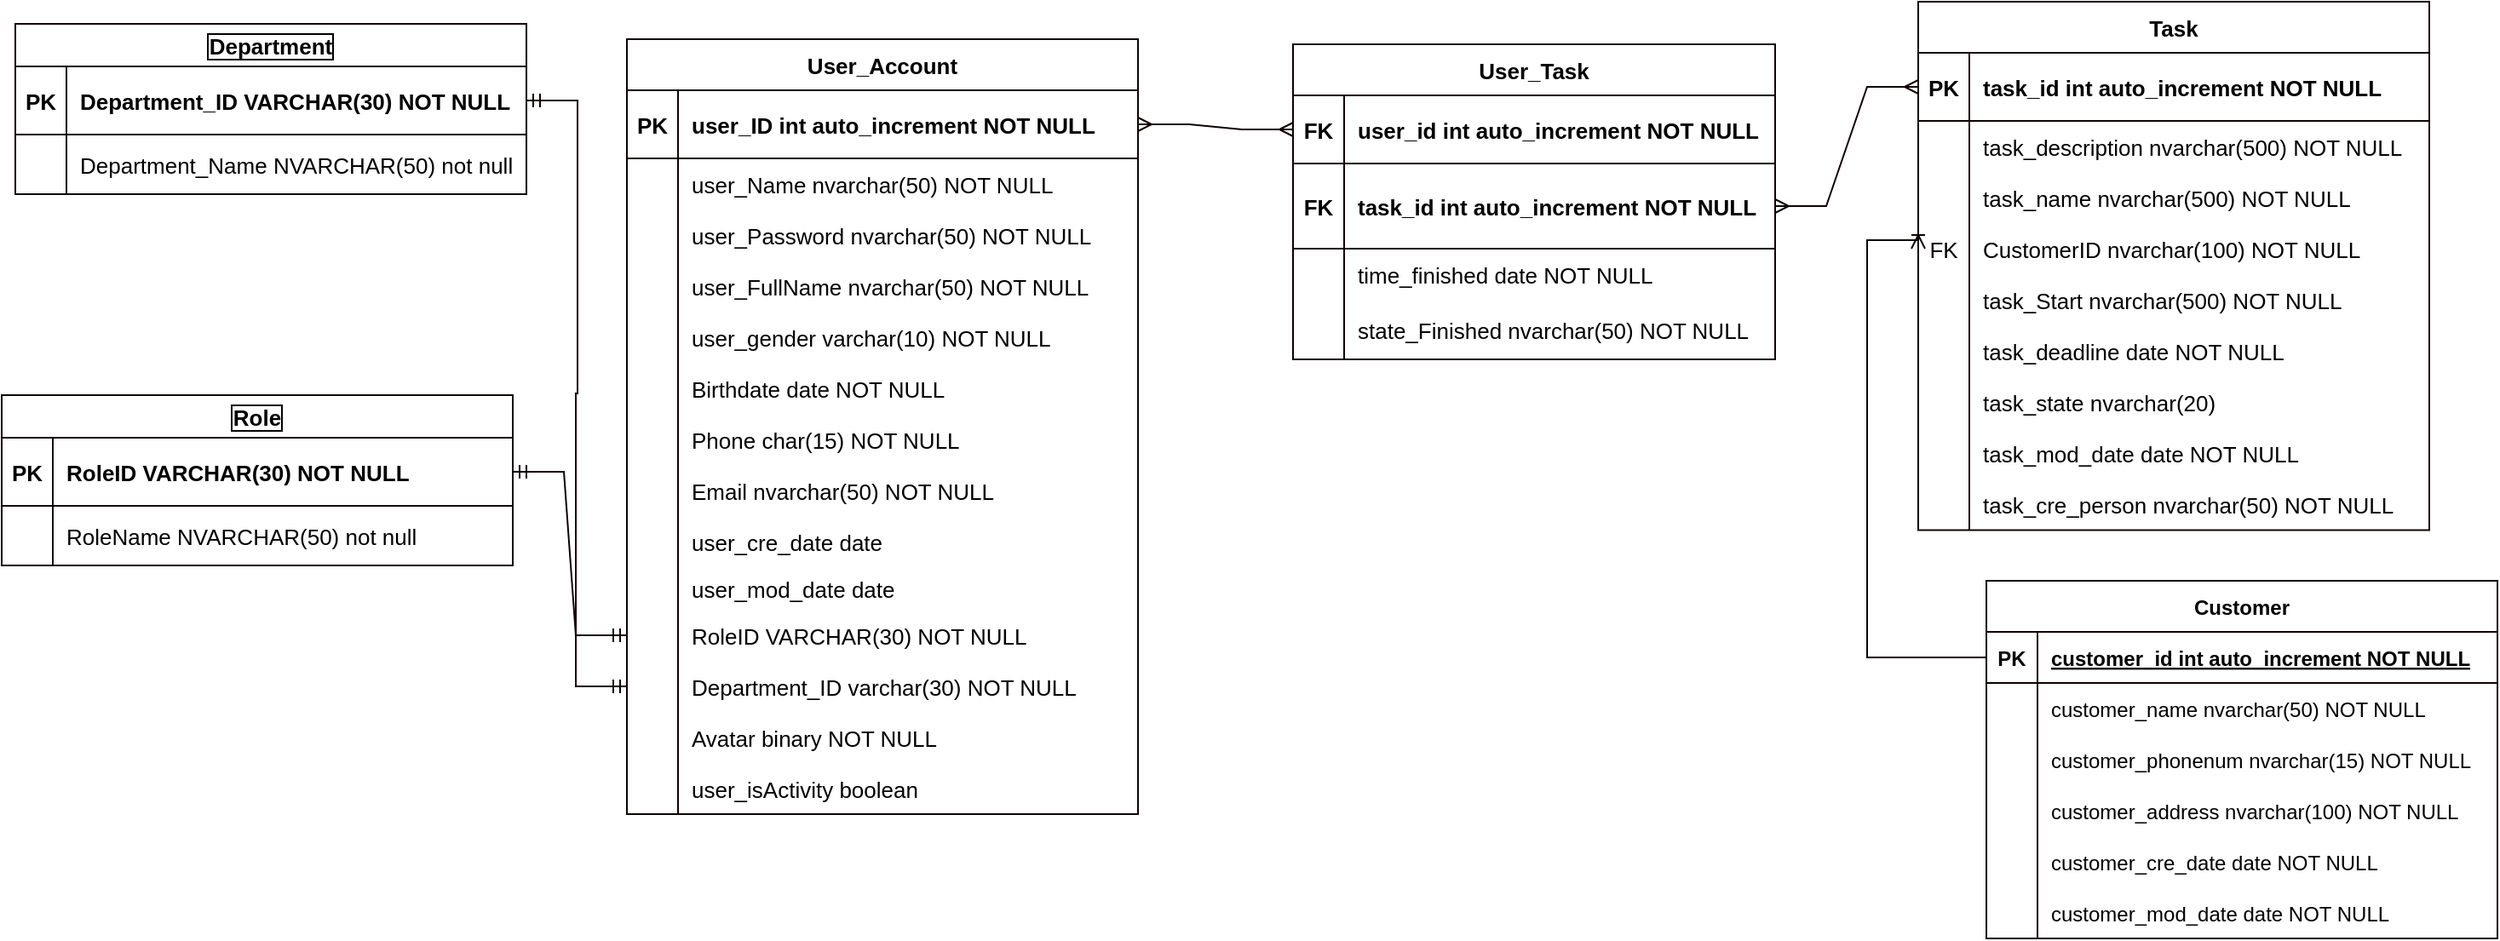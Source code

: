 <mxfile version="21.3.8" type="device">
  <diagram id="cagYFgAspMaYKOrKHMpv" name="Page-1">
    <mxGraphModel dx="2600" dy="819" grid="0" gridSize="10" guides="1" tooltips="1" connect="1" arrows="1" fold="1" page="1" pageScale="1" pageWidth="1100" pageHeight="850" background="#ffffff" math="0" shadow="0">
      <root>
        <mxCell id="0" />
        <mxCell id="1" parent="0" />
        <mxCell id="2" value="User_Account" style="shape=table;startSize=30;container=1;collapsible=1;childLayout=tableLayout;fixedRows=1;rowLines=0;fontStyle=1;align=center;resizeLast=1;fontSize=13;strokeColor=#0e0101;fontColor=#000000;fillColor=none;" parent="1" vertex="1">
          <mxGeometry x="271" y="99" width="300" height="455" as="geometry" />
        </mxCell>
        <mxCell id="3" value="" style="shape=partialRectangle;collapsible=0;dropTarget=0;pointerEvents=0;fillColor=none;points=[[0,0.5],[1,0.5]];portConstraint=eastwest;top=0;left=0;right=0;bottom=1;fontSize=13;strokeColor=#0e0101;fontColor=#000000;" parent="2" vertex="1">
          <mxGeometry y="30" width="300" height="40" as="geometry" />
        </mxCell>
        <mxCell id="4" value="PK" style="shape=partialRectangle;overflow=hidden;connectable=0;fillColor=none;top=0;left=0;bottom=0;right=0;fontStyle=1;fontSize=13;strokeColor=#0e0101;fontColor=#000000;" parent="3" vertex="1">
          <mxGeometry width="30" height="40" as="geometry">
            <mxRectangle width="30" height="40" as="alternateBounds" />
          </mxGeometry>
        </mxCell>
        <mxCell id="5" value="user_ID int auto_increment NOT NULL " style="shape=partialRectangle;overflow=hidden;connectable=0;fillColor=none;top=0;left=0;bottom=0;right=0;align=left;spacingLeft=6;fontStyle=1;fontSize=13;strokeColor=#0e0101;fontColor=#000000;" parent="3" vertex="1">
          <mxGeometry x="30" width="270" height="40" as="geometry">
            <mxRectangle width="270" height="40" as="alternateBounds" />
          </mxGeometry>
        </mxCell>
        <mxCell id="6" value="" style="shape=partialRectangle;collapsible=0;dropTarget=0;pointerEvents=0;fillColor=none;points=[[0,0.5],[1,0.5]];portConstraint=eastwest;top=0;left=0;right=0;bottom=0;fontSize=13;strokeColor=#0e0101;fontColor=#000000;" parent="2" vertex="1">
          <mxGeometry y="70" width="300" height="30" as="geometry" />
        </mxCell>
        <mxCell id="7" value="" style="shape=partialRectangle;overflow=hidden;connectable=0;fillColor=none;top=0;left=0;bottom=0;right=0;fontSize=13;strokeColor=#0e0101;fontColor=#000000;" parent="6" vertex="1">
          <mxGeometry width="30" height="30" as="geometry">
            <mxRectangle width="30" height="30" as="alternateBounds" />
          </mxGeometry>
        </mxCell>
        <mxCell id="8" value="user_Name nvarchar(50) NOT NULL" style="shape=partialRectangle;overflow=hidden;connectable=0;fillColor=none;top=0;left=0;bottom=0;right=0;align=left;spacingLeft=6;fontSize=13;strokeColor=#0e0101;fontColor=#000000;" parent="6" vertex="1">
          <mxGeometry x="30" width="270" height="30" as="geometry">
            <mxRectangle width="270" height="30" as="alternateBounds" />
          </mxGeometry>
        </mxCell>
        <mxCell id="9" value="" style="shape=partialRectangle;collapsible=0;dropTarget=0;pointerEvents=0;fillColor=none;points=[[0,0.5],[1,0.5]];portConstraint=eastwest;top=0;left=0;right=0;bottom=0;fontSize=13;strokeColor=#0e0101;fontColor=#000000;" parent="2" vertex="1">
          <mxGeometry y="100" width="300" height="30" as="geometry" />
        </mxCell>
        <mxCell id="10" value="" style="shape=partialRectangle;overflow=hidden;connectable=0;fillColor=none;top=0;left=0;bottom=0;right=0;fontSize=13;strokeColor=#0e0101;fontColor=#000000;" parent="9" vertex="1">
          <mxGeometry width="30" height="30" as="geometry">
            <mxRectangle width="30" height="30" as="alternateBounds" />
          </mxGeometry>
        </mxCell>
        <mxCell id="11" value="user_Password nvarchar(50) NOT NULL" style="shape=partialRectangle;overflow=hidden;connectable=0;fillColor=none;top=0;left=0;bottom=0;right=0;align=left;spacingLeft=6;fontSize=13;strokeColor=#0e0101;fontColor=#000000;" parent="9" vertex="1">
          <mxGeometry x="30" width="270" height="30" as="geometry">
            <mxRectangle width="270" height="30" as="alternateBounds" />
          </mxGeometry>
        </mxCell>
        <mxCell id="dBL-8qMrk0JgCgGXssru-119" value="" style="shape=partialRectangle;collapsible=0;dropTarget=0;pointerEvents=0;fillColor=none;points=[[0,0.5],[1,0.5]];portConstraint=eastwest;top=0;left=0;right=0;bottom=0;fontSize=13;strokeColor=#0e0101;fontColor=#000000;" vertex="1" parent="2">
          <mxGeometry y="130" width="300" height="30" as="geometry" />
        </mxCell>
        <mxCell id="dBL-8qMrk0JgCgGXssru-120" value="" style="shape=partialRectangle;overflow=hidden;connectable=0;fillColor=none;top=0;left=0;bottom=0;right=0;fontSize=13;strokeColor=#0e0101;fontColor=#000000;" vertex="1" parent="dBL-8qMrk0JgCgGXssru-119">
          <mxGeometry width="30" height="30" as="geometry">
            <mxRectangle width="30" height="30" as="alternateBounds" />
          </mxGeometry>
        </mxCell>
        <mxCell id="dBL-8qMrk0JgCgGXssru-121" value="user_FullName nvarchar(50) NOT NULL" style="shape=partialRectangle;overflow=hidden;connectable=0;fillColor=none;top=0;left=0;bottom=0;right=0;align=left;spacingLeft=6;fontSize=13;strokeColor=#0e0101;fontColor=#000000;" vertex="1" parent="dBL-8qMrk0JgCgGXssru-119">
          <mxGeometry x="30" width="270" height="30" as="geometry">
            <mxRectangle width="270" height="30" as="alternateBounds" />
          </mxGeometry>
        </mxCell>
        <mxCell id="12" value="" style="shape=partialRectangle;collapsible=0;dropTarget=0;pointerEvents=0;fillColor=none;points=[[0,0.5],[1,0.5]];portConstraint=eastwest;top=0;left=0;right=0;bottom=0;fontSize=13;strokeColor=#0e0101;fontColor=#000000;" parent="2" vertex="1">
          <mxGeometry y="160" width="300" height="30" as="geometry" />
        </mxCell>
        <mxCell id="13" value="" style="shape=partialRectangle;overflow=hidden;connectable=0;fillColor=none;top=0;left=0;bottom=0;right=0;fontSize=13;strokeColor=#0e0101;fontColor=#000000;" parent="12" vertex="1">
          <mxGeometry width="30" height="30" as="geometry">
            <mxRectangle width="30" height="30" as="alternateBounds" />
          </mxGeometry>
        </mxCell>
        <mxCell id="14" value="user_gender varchar(10) NOT NULL" style="shape=partialRectangle;overflow=hidden;connectable=0;fillColor=none;top=0;left=0;bottom=0;right=0;align=left;spacingLeft=6;fontSize=13;strokeColor=#0e0101;fontColor=#000000;" parent="12" vertex="1">
          <mxGeometry x="30" width="270" height="30" as="geometry">
            <mxRectangle width="270" height="30" as="alternateBounds" />
          </mxGeometry>
        </mxCell>
        <mxCell id="15" value="" style="shape=partialRectangle;collapsible=0;dropTarget=0;pointerEvents=0;fillColor=none;points=[[0,0.5],[1,0.5]];portConstraint=eastwest;top=0;left=0;right=0;bottom=0;fontSize=13;strokeColor=#0e0101;fontColor=#000000;" parent="2" vertex="1">
          <mxGeometry y="190" width="300" height="30" as="geometry" />
        </mxCell>
        <mxCell id="16" value="" style="shape=partialRectangle;overflow=hidden;connectable=0;fillColor=none;top=0;left=0;bottom=0;right=0;fontSize=13;strokeColor=#0e0101;fontColor=#000000;" parent="15" vertex="1">
          <mxGeometry width="30" height="30" as="geometry">
            <mxRectangle width="30" height="30" as="alternateBounds" />
          </mxGeometry>
        </mxCell>
        <mxCell id="17" value="Birthdate date NOT NULL" style="shape=partialRectangle;overflow=hidden;connectable=0;fillColor=none;top=0;left=0;bottom=0;right=0;align=left;spacingLeft=6;fontSize=13;strokeColor=#0e0101;fontColor=#000000;" parent="15" vertex="1">
          <mxGeometry x="30" width="270" height="30" as="geometry">
            <mxRectangle width="270" height="30" as="alternateBounds" />
          </mxGeometry>
        </mxCell>
        <mxCell id="18" value="" style="shape=partialRectangle;collapsible=0;dropTarget=0;pointerEvents=0;fillColor=none;points=[[0,0.5],[1,0.5]];portConstraint=eastwest;top=0;left=0;right=0;bottom=0;fontSize=13;strokeColor=#0e0101;fontColor=#000000;" parent="2" vertex="1">
          <mxGeometry y="220" width="300" height="30" as="geometry" />
        </mxCell>
        <mxCell id="19" value="" style="shape=partialRectangle;overflow=hidden;connectable=0;fillColor=none;top=0;left=0;bottom=0;right=0;fontSize=13;strokeColor=#0e0101;fontColor=#000000;" parent="18" vertex="1">
          <mxGeometry width="30" height="30" as="geometry">
            <mxRectangle width="30" height="30" as="alternateBounds" />
          </mxGeometry>
        </mxCell>
        <mxCell id="20" value="Phone char(15) NOT NULL" style="shape=partialRectangle;overflow=hidden;connectable=0;fillColor=none;top=0;left=0;bottom=0;right=0;align=left;spacingLeft=6;fontSize=13;strokeColor=#0e0101;fontColor=#000000;" parent="18" vertex="1">
          <mxGeometry x="30" width="270" height="30" as="geometry">
            <mxRectangle width="270" height="30" as="alternateBounds" />
          </mxGeometry>
        </mxCell>
        <mxCell id="21" value="" style="shape=partialRectangle;collapsible=0;dropTarget=0;pointerEvents=0;fillColor=none;points=[[0,0.5],[1,0.5]];portConstraint=eastwest;top=0;left=0;right=0;bottom=0;fontSize=13;strokeColor=#0e0101;fontColor=#000000;" parent="2" vertex="1">
          <mxGeometry y="250" width="300" height="30" as="geometry" />
        </mxCell>
        <mxCell id="22" value="" style="shape=partialRectangle;overflow=hidden;connectable=0;fillColor=none;top=0;left=0;bottom=0;right=0;fontSize=13;strokeColor=#0e0101;fontColor=#000000;" parent="21" vertex="1">
          <mxGeometry width="30" height="30" as="geometry">
            <mxRectangle width="30" height="30" as="alternateBounds" />
          </mxGeometry>
        </mxCell>
        <mxCell id="23" value="Email nvarchar(50) NOT NULL" style="shape=partialRectangle;overflow=hidden;connectable=0;fillColor=none;top=0;left=0;bottom=0;right=0;align=left;spacingLeft=6;fontSize=13;strokeColor=#0e0101;fontColor=#000000;" parent="21" vertex="1">
          <mxGeometry x="30" width="270" height="30" as="geometry">
            <mxRectangle width="270" height="30" as="alternateBounds" />
          </mxGeometry>
        </mxCell>
        <mxCell id="24" value="" style="shape=partialRectangle;collapsible=0;dropTarget=0;pointerEvents=0;fillColor=none;points=[[0,0.5],[1,0.5]];portConstraint=eastwest;top=0;left=0;right=0;bottom=0;fontSize=13;strokeColor=#0e0101;fontColor=#000000;" parent="2" vertex="1">
          <mxGeometry y="280" width="300" height="30" as="geometry" />
        </mxCell>
        <mxCell id="25" value="" style="shape=partialRectangle;overflow=hidden;connectable=0;fillColor=none;top=0;left=0;bottom=0;right=0;fontSize=13;strokeColor=#0e0101;fontColor=#000000;" parent="24" vertex="1">
          <mxGeometry width="30" height="30" as="geometry">
            <mxRectangle width="30" height="30" as="alternateBounds" />
          </mxGeometry>
        </mxCell>
        <mxCell id="26" value="user_cre_date date " style="shape=partialRectangle;overflow=hidden;connectable=0;fillColor=none;top=0;left=0;bottom=0;right=0;align=left;spacingLeft=6;fontSize=13;strokeColor=#0e0101;fontColor=#000000;" parent="24" vertex="1">
          <mxGeometry x="30" width="270" height="30" as="geometry">
            <mxRectangle width="270" height="30" as="alternateBounds" />
          </mxGeometry>
        </mxCell>
        <mxCell id="27" value="" style="shape=partialRectangle;collapsible=0;dropTarget=0;pointerEvents=0;fillColor=none;points=[[0,0.5],[1,0.5]];portConstraint=eastwest;top=0;left=0;right=0;bottom=0;fontSize=13;strokeColor=#0e0101;fontColor=#000000;" parent="2" vertex="1">
          <mxGeometry y="310" width="300" height="25" as="geometry" />
        </mxCell>
        <mxCell id="28" value="" style="shape=partialRectangle;overflow=hidden;connectable=0;fillColor=none;top=0;left=0;bottom=0;right=0;fontSize=13;strokeColor=#0e0101;fontColor=#000000;" parent="27" vertex="1">
          <mxGeometry width="30" height="25" as="geometry">
            <mxRectangle width="30" height="25" as="alternateBounds" />
          </mxGeometry>
        </mxCell>
        <mxCell id="29" value="user_mod_date date " style="shape=partialRectangle;overflow=hidden;connectable=0;fillColor=none;top=0;left=0;bottom=0;right=0;align=left;spacingLeft=6;fontSize=13;strokeColor=#0e0101;fontColor=#000000;" parent="27" vertex="1">
          <mxGeometry x="30" width="270" height="25" as="geometry">
            <mxRectangle width="270" height="25" as="alternateBounds" />
          </mxGeometry>
        </mxCell>
        <mxCell id="30" value="" style="shape=partialRectangle;collapsible=0;dropTarget=0;pointerEvents=0;fillColor=none;points=[[0,0.5],[1,0.5]];portConstraint=eastwest;top=0;left=0;right=0;bottom=0;fontSize=13;strokeColor=#0e0101;fontColor=#000000;" parent="2" vertex="1">
          <mxGeometry y="335" width="300" height="30" as="geometry" />
        </mxCell>
        <mxCell id="31" value="" style="shape=partialRectangle;overflow=hidden;connectable=0;fillColor=none;top=0;left=0;bottom=0;right=0;fontSize=13;strokeColor=#0e0101;fontColor=#000000;" parent="30" vertex="1">
          <mxGeometry width="30" height="30" as="geometry">
            <mxRectangle width="30" height="30" as="alternateBounds" />
          </mxGeometry>
        </mxCell>
        <mxCell id="32" value="RoleID VARCHAR(30) NOT NULL" style="shape=partialRectangle;overflow=hidden;connectable=0;fillColor=none;top=0;left=0;bottom=0;right=0;align=left;spacingLeft=6;fontSize=13;strokeColor=#0e0101;fontColor=#000000;" parent="30" vertex="1">
          <mxGeometry x="30" width="270" height="30" as="geometry">
            <mxRectangle width="270" height="30" as="alternateBounds" />
          </mxGeometry>
        </mxCell>
        <mxCell id="33" value="" style="shape=partialRectangle;collapsible=0;dropTarget=0;pointerEvents=0;fillColor=none;points=[[0,0.5],[1,0.5]];portConstraint=eastwest;top=0;left=0;right=0;bottom=0;fontSize=13;strokeColor=#0e0101;fontColor=#000000;" parent="2" vertex="1">
          <mxGeometry y="365" width="300" height="30" as="geometry" />
        </mxCell>
        <mxCell id="34" value="" style="shape=partialRectangle;overflow=hidden;connectable=0;fillColor=none;top=0;left=0;bottom=0;right=0;fontSize=13;strokeColor=#0e0101;fontColor=#000000;" parent="33" vertex="1">
          <mxGeometry width="30" height="30" as="geometry">
            <mxRectangle width="30" height="30" as="alternateBounds" />
          </mxGeometry>
        </mxCell>
        <mxCell id="35" value="Department_ID varchar(30) NOT NULL" style="shape=partialRectangle;overflow=hidden;connectable=0;fillColor=none;top=0;left=0;bottom=0;right=0;align=left;spacingLeft=6;fontSize=13;strokeColor=#0e0101;fontColor=#000000;" parent="33" vertex="1">
          <mxGeometry x="30" width="270" height="30" as="geometry">
            <mxRectangle width="270" height="30" as="alternateBounds" />
          </mxGeometry>
        </mxCell>
        <mxCell id="36" value="" style="shape=partialRectangle;collapsible=0;dropTarget=0;pointerEvents=0;fillColor=none;points=[[0,0.5],[1,0.5]];portConstraint=eastwest;top=0;left=0;right=0;bottom=0;fontSize=13;strokeColor=#0e0101;fontColor=#000000;" parent="2" vertex="1">
          <mxGeometry y="395" width="300" height="30" as="geometry" />
        </mxCell>
        <mxCell id="37" value="" style="shape=partialRectangle;overflow=hidden;connectable=0;fillColor=none;top=0;left=0;bottom=0;right=0;fontSize=13;strokeColor=#0e0101;fontColor=#000000;" parent="36" vertex="1">
          <mxGeometry width="30" height="30" as="geometry">
            <mxRectangle width="30" height="30" as="alternateBounds" />
          </mxGeometry>
        </mxCell>
        <mxCell id="38" value="Avatar binary NOT NULL" style="shape=partialRectangle;overflow=hidden;connectable=0;fillColor=none;top=0;left=0;bottom=0;right=0;align=left;spacingLeft=6;fontSize=13;strokeColor=#0e0101;fontColor=#000000;" parent="36" vertex="1">
          <mxGeometry x="30" width="270" height="30" as="geometry">
            <mxRectangle width="270" height="30" as="alternateBounds" />
          </mxGeometry>
        </mxCell>
        <mxCell id="dBL-8qMrk0JgCgGXssru-160" value="" style="shape=partialRectangle;collapsible=0;dropTarget=0;pointerEvents=0;fillColor=none;points=[[0,0.5],[1,0.5]];portConstraint=eastwest;top=0;left=0;right=0;bottom=0;fontSize=13;strokeColor=#0e0101;fontColor=#000000;" vertex="1" parent="2">
          <mxGeometry y="425" width="300" height="30" as="geometry" />
        </mxCell>
        <mxCell id="dBL-8qMrk0JgCgGXssru-161" value="" style="shape=partialRectangle;overflow=hidden;connectable=0;fillColor=none;top=0;left=0;bottom=0;right=0;fontSize=13;strokeColor=#0e0101;fontColor=#000000;" vertex="1" parent="dBL-8qMrk0JgCgGXssru-160">
          <mxGeometry width="30" height="30" as="geometry">
            <mxRectangle width="30" height="30" as="alternateBounds" />
          </mxGeometry>
        </mxCell>
        <mxCell id="dBL-8qMrk0JgCgGXssru-162" value="user_isActivity boolean " style="shape=partialRectangle;overflow=hidden;connectable=0;fillColor=none;top=0;left=0;bottom=0;right=0;align=left;spacingLeft=6;fontSize=13;strokeColor=#0e0101;fontColor=#000000;" vertex="1" parent="dBL-8qMrk0JgCgGXssru-160">
          <mxGeometry x="30" width="270" height="30" as="geometry">
            <mxRectangle width="270" height="30" as="alternateBounds" />
          </mxGeometry>
        </mxCell>
        <mxCell id="39" value="Task" style="shape=table;startSize=30;container=1;collapsible=1;childLayout=tableLayout;fixedRows=1;rowLines=0;fontStyle=1;align=center;resizeLast=1;fontSize=13;strokeColor=#0e0101;fontColor=#000000;fillColor=none;" parent="1" vertex="1">
          <mxGeometry x="1029" y="77" width="300" height="310.31" as="geometry" />
        </mxCell>
        <mxCell id="40" value="" style="shape=partialRectangle;collapsible=0;dropTarget=0;pointerEvents=0;fillColor=none;points=[[0,0.5],[1,0.5]];portConstraint=eastwest;top=0;left=0;right=0;bottom=1;fontSize=13;strokeColor=#0e0101;fontColor=#000000;" parent="39" vertex="1">
          <mxGeometry y="30" width="300" height="40" as="geometry" />
        </mxCell>
        <mxCell id="41" value="PK" style="shape=partialRectangle;overflow=hidden;connectable=0;fillColor=none;top=0;left=0;bottom=0;right=0;fontStyle=1;fontSize=13;strokeColor=#0e0101;fontColor=#000000;" parent="40" vertex="1">
          <mxGeometry width="30" height="40" as="geometry">
            <mxRectangle width="30" height="40" as="alternateBounds" />
          </mxGeometry>
        </mxCell>
        <mxCell id="42" value="task_id int auto_increment NOT NULL " style="shape=partialRectangle;overflow=hidden;connectable=0;fillColor=none;top=0;left=0;bottom=0;right=0;align=left;spacingLeft=6;fontStyle=1;fontSize=13;strokeColor=#0e0101;fontColor=#000000;" parent="40" vertex="1">
          <mxGeometry x="30" width="270" height="40" as="geometry">
            <mxRectangle width="270" height="40" as="alternateBounds" />
          </mxGeometry>
        </mxCell>
        <mxCell id="43" value="" style="shape=partialRectangle;collapsible=0;dropTarget=0;pointerEvents=0;fillColor=none;points=[[0,0.5],[1,0.5]];portConstraint=eastwest;top=0;left=0;right=0;bottom=0;fontSize=13;strokeColor=#0e0101;fontColor=#000000;" parent="39" vertex="1">
          <mxGeometry y="70" width="300" height="30" as="geometry" />
        </mxCell>
        <mxCell id="44" value="" style="shape=partialRectangle;overflow=hidden;connectable=0;fillColor=none;top=0;left=0;bottom=0;right=0;fontSize=13;strokeColor=#0e0101;fontColor=#000000;" parent="43" vertex="1">
          <mxGeometry width="30" height="30" as="geometry">
            <mxRectangle width="30" height="30" as="alternateBounds" />
          </mxGeometry>
        </mxCell>
        <mxCell id="45" value="task_description nvarchar(500) NOT NULL" style="shape=partialRectangle;overflow=hidden;connectable=0;fillColor=none;top=0;left=0;bottom=0;right=0;align=left;spacingLeft=6;fontSize=13;strokeColor=#0e0101;fontColor=#000000;" parent="43" vertex="1">
          <mxGeometry x="30" width="270" height="30" as="geometry">
            <mxRectangle width="270" height="30" as="alternateBounds" />
          </mxGeometry>
        </mxCell>
        <mxCell id="dBL-8qMrk0JgCgGXssru-150" value="" style="shape=partialRectangle;collapsible=0;dropTarget=0;pointerEvents=0;fillColor=none;points=[[0,0.5],[1,0.5]];portConstraint=eastwest;top=0;left=0;right=0;bottom=0;fontSize=13;strokeColor=#0e0101;fontColor=#000000;" vertex="1" parent="39">
          <mxGeometry y="100" width="300" height="30" as="geometry" />
        </mxCell>
        <mxCell id="dBL-8qMrk0JgCgGXssru-151" value="" style="shape=partialRectangle;overflow=hidden;connectable=0;fillColor=none;top=0;left=0;bottom=0;right=0;fontSize=13;strokeColor=#0e0101;fontColor=#000000;" vertex="1" parent="dBL-8qMrk0JgCgGXssru-150">
          <mxGeometry width="30" height="30" as="geometry">
            <mxRectangle width="30" height="30" as="alternateBounds" />
          </mxGeometry>
        </mxCell>
        <mxCell id="dBL-8qMrk0JgCgGXssru-152" value="task_name nvarchar(500) NOT NULL" style="shape=partialRectangle;overflow=hidden;connectable=0;fillColor=none;top=0;left=0;bottom=0;right=0;align=left;spacingLeft=6;fontSize=13;strokeColor=#0e0101;fontColor=#000000;" vertex="1" parent="dBL-8qMrk0JgCgGXssru-150">
          <mxGeometry x="30" width="270" height="30" as="geometry">
            <mxRectangle width="270" height="30" as="alternateBounds" />
          </mxGeometry>
        </mxCell>
        <mxCell id="46" value="" style="shape=partialRectangle;collapsible=0;dropTarget=0;pointerEvents=0;fillColor=none;points=[[0,0.5],[1,0.5]];portConstraint=eastwest;top=0;left=0;right=0;bottom=0;fontSize=13;strokeColor=#0e0101;fontColor=#000000;" parent="39" vertex="1">
          <mxGeometry y="130" width="300" height="30" as="geometry" />
        </mxCell>
        <mxCell id="47" value="FK" style="shape=partialRectangle;overflow=hidden;connectable=0;fillColor=none;top=0;left=0;bottom=0;right=0;fontSize=13;strokeColor=#0e0101;fontColor=#000000;" parent="46" vertex="1">
          <mxGeometry width="30" height="30" as="geometry">
            <mxRectangle width="30" height="30" as="alternateBounds" />
          </mxGeometry>
        </mxCell>
        <mxCell id="48" value="CustomerID nvarchar(100) NOT NULL" style="shape=partialRectangle;overflow=hidden;connectable=0;fillColor=none;top=0;left=0;bottom=0;right=0;align=left;spacingLeft=6;fontSize=13;strokeColor=#0e0101;fontColor=#000000;" parent="46" vertex="1">
          <mxGeometry x="30" width="270" height="30" as="geometry">
            <mxRectangle width="270" height="30" as="alternateBounds" />
          </mxGeometry>
        </mxCell>
        <mxCell id="dBL-8qMrk0JgCgGXssru-147" value="" style="shape=partialRectangle;collapsible=0;dropTarget=0;pointerEvents=0;fillColor=none;points=[[0,0.5],[1,0.5]];portConstraint=eastwest;top=0;left=0;right=0;bottom=0;fontSize=13;strokeColor=#0e0101;fontColor=#000000;" vertex="1" parent="39">
          <mxGeometry y="160" width="300" height="30" as="geometry" />
        </mxCell>
        <mxCell id="dBL-8qMrk0JgCgGXssru-148" value="" style="shape=partialRectangle;overflow=hidden;connectable=0;fillColor=none;top=0;left=0;bottom=0;right=0;fontSize=13;strokeColor=#0e0101;fontColor=#000000;" vertex="1" parent="dBL-8qMrk0JgCgGXssru-147">
          <mxGeometry width="30" height="30" as="geometry">
            <mxRectangle width="30" height="30" as="alternateBounds" />
          </mxGeometry>
        </mxCell>
        <mxCell id="dBL-8qMrk0JgCgGXssru-149" value="task_Start nvarchar(500) NOT NULL" style="shape=partialRectangle;overflow=hidden;connectable=0;fillColor=none;top=0;left=0;bottom=0;right=0;align=left;spacingLeft=6;fontSize=13;strokeColor=#0e0101;fontColor=#000000;" vertex="1" parent="dBL-8qMrk0JgCgGXssru-147">
          <mxGeometry x="30" width="270" height="30" as="geometry">
            <mxRectangle width="270" height="30" as="alternateBounds" />
          </mxGeometry>
        </mxCell>
        <mxCell id="49" value="" style="shape=partialRectangle;collapsible=0;dropTarget=0;pointerEvents=0;fillColor=none;points=[[0,0.5],[1,0.5]];portConstraint=eastwest;top=0;left=0;right=0;bottom=0;fontSize=13;strokeColor=#0e0101;fontColor=#000000;" parent="39" vertex="1">
          <mxGeometry y="190" width="300" height="30" as="geometry" />
        </mxCell>
        <mxCell id="50" value="" style="shape=partialRectangle;overflow=hidden;connectable=0;fillColor=none;top=0;left=0;bottom=0;right=0;fontSize=13;strokeColor=#0e0101;fontColor=#000000;" parent="49" vertex="1">
          <mxGeometry width="30" height="30" as="geometry">
            <mxRectangle width="30" height="30" as="alternateBounds" />
          </mxGeometry>
        </mxCell>
        <mxCell id="51" value="task_deadline date NOT NULL" style="shape=partialRectangle;overflow=hidden;connectable=0;fillColor=none;top=0;left=0;bottom=0;right=0;align=left;spacingLeft=6;fontSize=13;strokeColor=#0e0101;fontColor=#000000;" parent="49" vertex="1">
          <mxGeometry x="30" width="270" height="30" as="geometry">
            <mxRectangle width="270" height="30" as="alternateBounds" />
          </mxGeometry>
        </mxCell>
        <mxCell id="52" value="" style="shape=partialRectangle;collapsible=0;dropTarget=0;pointerEvents=0;fillColor=none;points=[[0,0.5],[1,0.5]];portConstraint=eastwest;top=0;left=0;right=0;bottom=0;fontSize=13;strokeColor=#0e0101;fontColor=#000000;" parent="39" vertex="1">
          <mxGeometry y="220" width="300" height="30" as="geometry" />
        </mxCell>
        <mxCell id="53" value="" style="shape=partialRectangle;overflow=hidden;connectable=0;fillColor=none;top=0;left=0;bottom=0;right=0;fontSize=13;strokeColor=#0e0101;fontColor=#000000;" parent="52" vertex="1">
          <mxGeometry width="30" height="30" as="geometry">
            <mxRectangle width="30" height="30" as="alternateBounds" />
          </mxGeometry>
        </mxCell>
        <mxCell id="54" value="task_state nvarchar(20)" style="shape=partialRectangle;overflow=hidden;connectable=0;fillColor=none;top=0;left=0;bottom=0;right=0;align=left;spacingLeft=6;fontSize=13;strokeColor=#0e0101;fontColor=#000000;" parent="52" vertex="1">
          <mxGeometry x="30" width="270" height="30" as="geometry">
            <mxRectangle width="270" height="30" as="alternateBounds" />
          </mxGeometry>
        </mxCell>
        <mxCell id="58" value="" style="shape=partialRectangle;collapsible=0;dropTarget=0;pointerEvents=0;fillColor=none;points=[[0,0.5],[1,0.5]];portConstraint=eastwest;top=0;left=0;right=0;bottom=0;fontSize=13;strokeColor=#0e0101;fontColor=#000000;" parent="39" vertex="1">
          <mxGeometry y="250" width="300" height="30" as="geometry" />
        </mxCell>
        <mxCell id="59" value="" style="shape=partialRectangle;overflow=hidden;connectable=0;fillColor=none;top=0;left=0;bottom=0;right=0;fontSize=13;strokeColor=#0e0101;fontColor=#000000;" parent="58" vertex="1">
          <mxGeometry width="30" height="30" as="geometry">
            <mxRectangle width="30" height="30" as="alternateBounds" />
          </mxGeometry>
        </mxCell>
        <mxCell id="60" value="task_mod_date date NOT NULL" style="shape=partialRectangle;overflow=hidden;connectable=0;fillColor=none;top=0;left=0;bottom=0;right=0;align=left;spacingLeft=6;fontSize=13;strokeColor=#0e0101;fontColor=#000000;" parent="58" vertex="1">
          <mxGeometry x="30" width="270" height="30" as="geometry">
            <mxRectangle width="270" height="30" as="alternateBounds" />
          </mxGeometry>
        </mxCell>
        <mxCell id="61" value="" style="shape=partialRectangle;collapsible=0;dropTarget=0;pointerEvents=0;fillColor=none;points=[[0,0.5],[1,0.5]];portConstraint=eastwest;top=0;left=0;right=0;bottom=0;fontSize=13;strokeColor=#0e0101;fontColor=#000000;" parent="39" vertex="1">
          <mxGeometry y="280" width="300" height="30" as="geometry" />
        </mxCell>
        <mxCell id="62" value="" style="shape=partialRectangle;overflow=hidden;connectable=0;fillColor=none;top=0;left=0;bottom=0;right=0;fontSize=13;strokeColor=#0e0101;fontColor=#000000;" parent="61" vertex="1">
          <mxGeometry width="30" height="30" as="geometry">
            <mxRectangle width="30" height="30" as="alternateBounds" />
          </mxGeometry>
        </mxCell>
        <mxCell id="63" value="task_cre_person nvarchar(50) NOT NULL" style="shape=partialRectangle;overflow=hidden;connectable=0;fillColor=none;top=0;left=0;bottom=0;right=0;align=left;spacingLeft=6;fontSize=13;strokeColor=#0e0101;fontColor=#000000;" parent="61" vertex="1">
          <mxGeometry x="30" width="270" height="30" as="geometry">
            <mxRectangle width="270" height="30" as="alternateBounds" />
          </mxGeometry>
        </mxCell>
        <mxCell id="64" value="User_Task" style="shape=table;startSize=30;container=1;collapsible=1;childLayout=tableLayout;fixedRows=1;rowLines=0;fontStyle=1;align=center;resizeLast=1;fontSize=13;strokeColor=#0e0101;fontColor=#000000;fillColor=none;" parent="1" vertex="1">
          <mxGeometry x="662" y="102" width="283" height="185" as="geometry" />
        </mxCell>
        <mxCell id="65" value="" style="shape=partialRectangle;collapsible=0;dropTarget=0;pointerEvents=0;fillColor=none;points=[[0,0.5],[1,0.5]];portConstraint=eastwest;top=0;left=0;right=0;bottom=1;fontSize=13;strokeColor=#0e0101;fontColor=#000000;" parent="64" vertex="1">
          <mxGeometry y="30" width="283" height="40" as="geometry" />
        </mxCell>
        <mxCell id="66" value="FK" style="shape=partialRectangle;overflow=hidden;connectable=0;fillColor=none;top=0;left=0;bottom=0;right=0;fontStyle=1;fontSize=13;strokeColor=#0e0101;fontColor=#000000;" parent="65" vertex="1">
          <mxGeometry width="30" height="40" as="geometry">
            <mxRectangle width="30" height="40" as="alternateBounds" />
          </mxGeometry>
        </mxCell>
        <mxCell id="67" value="user_id int auto_increment NOT NULL" style="shape=partialRectangle;overflow=hidden;connectable=0;fillColor=none;top=0;left=0;bottom=0;right=0;align=left;spacingLeft=6;fontStyle=1;fontSize=13;strokeColor=#0e0101;fontColor=#000000;" parent="65" vertex="1">
          <mxGeometry x="30" width="253" height="40" as="geometry">
            <mxRectangle width="253" height="40" as="alternateBounds" />
          </mxGeometry>
        </mxCell>
        <mxCell id="68" value="" style="shape=partialRectangle;collapsible=0;dropTarget=0;pointerEvents=0;fillColor=none;points=[[0,0.5],[1,0.5]];portConstraint=eastwest;top=0;left=0;right=0;bottom=1;fontSize=13;strokeColor=#0e0101;fontColor=#000000;" parent="64" vertex="1">
          <mxGeometry y="70" width="283" height="50" as="geometry" />
        </mxCell>
        <mxCell id="69" value="FK" style="shape=partialRectangle;overflow=hidden;connectable=0;fillColor=none;top=0;left=0;bottom=0;right=0;fontStyle=1;fontSize=13;strokeColor=#0e0101;fontColor=#000000;" parent="68" vertex="1">
          <mxGeometry width="30" height="50" as="geometry">
            <mxRectangle width="30" height="50" as="alternateBounds" />
          </mxGeometry>
        </mxCell>
        <mxCell id="70" value="task_id int auto_increment NOT NULL " style="shape=partialRectangle;overflow=hidden;connectable=0;fillColor=none;top=0;left=0;bottom=0;right=0;align=left;spacingLeft=6;fontStyle=1;fontSize=13;strokeColor=#0e0101;fontColor=#000000;" parent="68" vertex="1">
          <mxGeometry x="30" width="253" height="50" as="geometry">
            <mxRectangle width="253" height="50" as="alternateBounds" />
          </mxGeometry>
        </mxCell>
        <mxCell id="71" value="" style="shape=partialRectangle;collapsible=0;dropTarget=0;pointerEvents=0;fillColor=none;points=[[0,0.5],[1,0.5]];portConstraint=eastwest;top=0;left=0;right=0;bottom=0;fontSize=13;strokeColor=#0e0101;fontColor=#000000;" parent="64" vertex="1">
          <mxGeometry y="120" width="283" height="30" as="geometry" />
        </mxCell>
        <mxCell id="72" value="" style="shape=partialRectangle;overflow=hidden;connectable=0;fillColor=none;top=0;left=0;bottom=0;right=0;fontSize=13;strokeColor=#0e0101;fontColor=#000000;" parent="71" vertex="1">
          <mxGeometry width="30" height="30" as="geometry">
            <mxRectangle width="30" height="30" as="alternateBounds" />
          </mxGeometry>
        </mxCell>
        <mxCell id="73" value="time_finished date NOT NULL" style="shape=partialRectangle;overflow=hidden;connectable=0;fillColor=none;top=0;left=0;bottom=0;right=0;align=left;spacingLeft=6;fontSize=13;strokeColor=#0e0101;fontColor=#000000;" parent="71" vertex="1">
          <mxGeometry x="30" width="253" height="30" as="geometry">
            <mxRectangle width="253" height="30" as="alternateBounds" />
          </mxGeometry>
        </mxCell>
        <mxCell id="74" value="" style="shape=partialRectangle;collapsible=0;dropTarget=0;pointerEvents=0;fillColor=none;points=[[0,0.5],[1,0.5]];portConstraint=eastwest;top=0;left=0;right=0;bottom=0;fontSize=13;strokeColor=#0e0101;fontColor=#000000;" parent="64" vertex="1">
          <mxGeometry y="150" width="283" height="35" as="geometry" />
        </mxCell>
        <mxCell id="75" value="" style="shape=partialRectangle;overflow=hidden;connectable=0;fillColor=none;top=0;left=0;bottom=0;right=0;fontSize=13;strokeColor=#0e0101;fontColor=#000000;" parent="74" vertex="1">
          <mxGeometry width="30" height="35" as="geometry">
            <mxRectangle width="30" height="35" as="alternateBounds" />
          </mxGeometry>
        </mxCell>
        <mxCell id="76" value="state_Finished nvarchar(50) NOT NULL" style="shape=partialRectangle;overflow=hidden;connectable=0;fillColor=none;top=0;left=0;bottom=0;right=0;align=left;spacingLeft=6;fontSize=13;strokeColor=#0e0101;fontColor=#000000;" parent="74" vertex="1">
          <mxGeometry x="30" width="253" height="35" as="geometry">
            <mxRectangle width="253" height="35" as="alternateBounds" />
          </mxGeometry>
        </mxCell>
        <mxCell id="77" value="" style="edgeStyle=entityRelationEdgeStyle;fontSize=12;html=1;endArrow=ERmany;startArrow=ERmany;rounded=0;entryX=0;entryY=0.5;entryDx=0;entryDy=0;exitX=1;exitY=0.5;exitDx=0;exitDy=0;strokeColor=#0e0101;fontColor=#000000;" parent="1" source="3" target="65" edge="1">
          <mxGeometry width="100" height="100" relative="1" as="geometry">
            <mxPoint x="589" y="347" as="sourcePoint" />
            <mxPoint x="689" y="247" as="targetPoint" />
          </mxGeometry>
        </mxCell>
        <mxCell id="78" value="" style="edgeStyle=entityRelationEdgeStyle;fontSize=12;html=1;endArrow=ERmany;startArrow=ERmany;rounded=0;exitX=1;exitY=0.5;exitDx=0;exitDy=0;strokeColor=#0e0101;fontColor=#000000;" parent="1" source="68" target="40" edge="1">
          <mxGeometry width="100" height="100" relative="1" as="geometry">
            <mxPoint x="589" y="347" as="sourcePoint" />
            <mxPoint x="689" y="247" as="targetPoint" />
          </mxGeometry>
        </mxCell>
        <mxCell id="79" value="Customer" style="shape=table;startSize=30;container=1;collapsible=1;childLayout=tableLayout;fixedRows=1;rowLines=0;fontStyle=1;align=center;resizeLast=1;strokeColor=#0e0101;fontColor=#000000;fillColor=none;" parent="1" vertex="1">
          <mxGeometry x="1069" y="417" width="300" height="210" as="geometry" />
        </mxCell>
        <mxCell id="80" value="" style="shape=partialRectangle;collapsible=0;dropTarget=0;pointerEvents=0;fillColor=none;points=[[0,0.5],[1,0.5]];portConstraint=eastwest;top=0;left=0;right=0;bottom=1;strokeColor=#0e0101;fontColor=#000000;" parent="79" vertex="1">
          <mxGeometry y="30" width="300" height="30" as="geometry" />
        </mxCell>
        <mxCell id="81" value="PK" style="shape=partialRectangle;overflow=hidden;connectable=0;fillColor=none;top=0;left=0;bottom=0;right=0;fontStyle=1;strokeColor=#0e0101;fontColor=#000000;" parent="80" vertex="1">
          <mxGeometry width="30" height="30" as="geometry">
            <mxRectangle width="30" height="30" as="alternateBounds" />
          </mxGeometry>
        </mxCell>
        <mxCell id="82" value="customer_id int auto_increment NOT NULL " style="shape=partialRectangle;overflow=hidden;connectable=0;fillColor=none;top=0;left=0;bottom=0;right=0;align=left;spacingLeft=6;fontStyle=5;strokeColor=#0e0101;fontColor=#000000;" parent="80" vertex="1">
          <mxGeometry x="30" width="270" height="30" as="geometry">
            <mxRectangle width="270" height="30" as="alternateBounds" />
          </mxGeometry>
        </mxCell>
        <mxCell id="83" value="" style="shape=partialRectangle;collapsible=0;dropTarget=0;pointerEvents=0;fillColor=none;points=[[0,0.5],[1,0.5]];portConstraint=eastwest;top=0;left=0;right=0;bottom=0;strokeColor=#0e0101;fontColor=#000000;" parent="79" vertex="1">
          <mxGeometry y="60" width="300" height="30" as="geometry" />
        </mxCell>
        <mxCell id="84" value="" style="shape=partialRectangle;overflow=hidden;connectable=0;fillColor=none;top=0;left=0;bottom=0;right=0;strokeColor=#0e0101;fontColor=#000000;" parent="83" vertex="1">
          <mxGeometry width="30" height="30" as="geometry">
            <mxRectangle width="30" height="30" as="alternateBounds" />
          </mxGeometry>
        </mxCell>
        <mxCell id="85" value="customer_name nvarchar(50) NOT NULL    " style="shape=partialRectangle;overflow=hidden;connectable=0;fillColor=none;top=0;left=0;bottom=0;right=0;align=left;spacingLeft=6;strokeColor=#0e0101;fontColor=#000000;" parent="83" vertex="1">
          <mxGeometry x="30" width="270" height="30" as="geometry">
            <mxRectangle width="270" height="30" as="alternateBounds" />
          </mxGeometry>
        </mxCell>
        <mxCell id="86" value="" style="shape=partialRectangle;collapsible=0;dropTarget=0;pointerEvents=0;fillColor=none;points=[[0,0.5],[1,0.5]];portConstraint=eastwest;top=0;left=0;right=0;bottom=0;strokeColor=#0e0101;fontColor=#000000;" parent="79" vertex="1">
          <mxGeometry y="90" width="300" height="30" as="geometry" />
        </mxCell>
        <mxCell id="87" value="" style="shape=partialRectangle;overflow=hidden;connectable=0;fillColor=none;top=0;left=0;bottom=0;right=0;strokeColor=#0e0101;fontColor=#000000;" parent="86" vertex="1">
          <mxGeometry width="30" height="30" as="geometry">
            <mxRectangle width="30" height="30" as="alternateBounds" />
          </mxGeometry>
        </mxCell>
        <mxCell id="88" value="customer_phonenum nvarchar(15) NOT NULL" style="shape=partialRectangle;overflow=hidden;connectable=0;fillColor=none;top=0;left=0;bottom=0;right=0;align=left;spacingLeft=6;strokeColor=#0e0101;fontColor=#000000;" parent="86" vertex="1">
          <mxGeometry x="30" width="270" height="30" as="geometry">
            <mxRectangle width="270" height="30" as="alternateBounds" />
          </mxGeometry>
        </mxCell>
        <mxCell id="89" value="" style="shape=partialRectangle;collapsible=0;dropTarget=0;pointerEvents=0;fillColor=none;points=[[0,0.5],[1,0.5]];portConstraint=eastwest;top=0;left=0;right=0;bottom=0;strokeColor=#0e0101;fontColor=#000000;" parent="79" vertex="1">
          <mxGeometry y="120" width="300" height="30" as="geometry" />
        </mxCell>
        <mxCell id="90" value="" style="shape=partialRectangle;overflow=hidden;connectable=0;fillColor=none;top=0;left=0;bottom=0;right=0;strokeColor=#0e0101;fontColor=#000000;" parent="89" vertex="1">
          <mxGeometry width="30" height="30" as="geometry">
            <mxRectangle width="30" height="30" as="alternateBounds" />
          </mxGeometry>
        </mxCell>
        <mxCell id="91" value="customer_address nvarchar(100) NOT NULL" style="shape=partialRectangle;overflow=hidden;connectable=0;fillColor=none;top=0;left=0;bottom=0;right=0;align=left;spacingLeft=6;strokeColor=#0e0101;fontColor=#000000;" parent="89" vertex="1">
          <mxGeometry x="30" width="270" height="30" as="geometry">
            <mxRectangle width="270" height="30" as="alternateBounds" />
          </mxGeometry>
        </mxCell>
        <mxCell id="92" value="" style="shape=partialRectangle;collapsible=0;dropTarget=0;pointerEvents=0;fillColor=none;points=[[0,0.5],[1,0.5]];portConstraint=eastwest;top=0;left=0;right=0;bottom=0;strokeColor=#0e0101;fontColor=#000000;" parent="79" vertex="1">
          <mxGeometry y="150" width="300" height="30" as="geometry" />
        </mxCell>
        <mxCell id="93" value="" style="shape=partialRectangle;overflow=hidden;connectable=0;fillColor=none;top=0;left=0;bottom=0;right=0;strokeColor=#0e0101;fontColor=#000000;" parent="92" vertex="1">
          <mxGeometry width="30" height="30" as="geometry">
            <mxRectangle width="30" height="30" as="alternateBounds" />
          </mxGeometry>
        </mxCell>
        <mxCell id="94" value="customer_cre_date date NOT NULL" style="shape=partialRectangle;overflow=hidden;connectable=0;fillColor=none;top=0;left=0;bottom=0;right=0;align=left;spacingLeft=6;strokeColor=#0e0101;fontColor=#000000;" parent="92" vertex="1">
          <mxGeometry x="30" width="270" height="30" as="geometry">
            <mxRectangle width="270" height="30" as="alternateBounds" />
          </mxGeometry>
        </mxCell>
        <mxCell id="95" value="" style="shape=partialRectangle;collapsible=0;dropTarget=0;pointerEvents=0;fillColor=none;points=[[0,0.5],[1,0.5]];portConstraint=eastwest;top=0;left=0;right=0;bottom=0;strokeColor=#0e0101;fontColor=#000000;" parent="79" vertex="1">
          <mxGeometry y="180" width="300" height="30" as="geometry" />
        </mxCell>
        <mxCell id="96" value="" style="shape=partialRectangle;overflow=hidden;connectable=0;fillColor=none;top=0;left=0;bottom=0;right=0;strokeColor=#0e0101;fontColor=#000000;" parent="95" vertex="1">
          <mxGeometry width="30" height="30" as="geometry">
            <mxRectangle width="30" height="30" as="alternateBounds" />
          </mxGeometry>
        </mxCell>
        <mxCell id="97" value="customer_mod_date date NOT NULL" style="shape=partialRectangle;overflow=hidden;connectable=0;fillColor=none;top=0;left=0;bottom=0;right=0;align=left;spacingLeft=6;strokeColor=#0e0101;fontColor=#000000;" parent="95" vertex="1">
          <mxGeometry x="30" width="270" height="30" as="geometry">
            <mxRectangle width="270" height="30" as="alternateBounds" />
          </mxGeometry>
        </mxCell>
        <mxCell id="98" value="" style="edgeStyle=orthogonalEdgeStyle;fontSize=12;html=1;endArrow=ERoneToMany;rounded=0;exitX=0;exitY=0.5;exitDx=0;exitDy=0;entryX=0;entryY=0.5;entryDx=0;entryDy=0;strokeColor=#0e0101;fontColor=#000000;" parent="1" source="80" target="46" edge="1">
          <mxGeometry width="100" height="100" relative="1" as="geometry">
            <mxPoint x="1369" y="437" as="sourcePoint" />
            <mxPoint x="1469" y="337" as="targetPoint" />
            <Array as="points">
              <mxPoint x="999" y="462" />
              <mxPoint x="999" y="217" />
              <mxPoint x="1029" y="217" />
            </Array>
          </mxGeometry>
        </mxCell>
        <mxCell id="99" value="Department" style="shape=table;startSize=25;container=1;collapsible=1;childLayout=tableLayout;fixedRows=1;rowLines=0;fontStyle=1;align=center;resizeLast=1;fontSize=13;strokeColor=#0e0101;fontColor=#000000;labelBorderColor=default;labelBackgroundColor=#FFFFFF;fillColor=none;" parent="1" vertex="1">
          <mxGeometry x="-88" y="90" width="300" height="100" as="geometry" />
        </mxCell>
        <mxCell id="100" value="" style="shape=partialRectangle;collapsible=0;dropTarget=0;pointerEvents=0;fillColor=none;points=[[0,0.5],[1,0.5]];portConstraint=eastwest;top=0;left=0;right=0;bottom=1;fontSize=13;strokeColor=#0e0101;fontColor=#000000;" parent="99" vertex="1">
          <mxGeometry y="25" width="300" height="40" as="geometry" />
        </mxCell>
        <mxCell id="101" value="PK" style="shape=partialRectangle;overflow=hidden;connectable=0;fillColor=none;top=0;left=0;bottom=0;right=0;fontStyle=1;fontSize=13;strokeColor=#0e0101;fontColor=#000000;" parent="100" vertex="1">
          <mxGeometry width="30" height="40" as="geometry">
            <mxRectangle width="30" height="40" as="alternateBounds" />
          </mxGeometry>
        </mxCell>
        <mxCell id="102" value="Department_ID VARCHAR(30) NOT NULL" style="shape=partialRectangle;overflow=hidden;connectable=0;fillColor=none;top=0;left=0;bottom=0;right=0;align=left;spacingLeft=6;fontStyle=1;fontSize=13;strokeColor=#0e0101;fontColor=#000000;" parent="100" vertex="1">
          <mxGeometry x="30" width="270" height="40" as="geometry">
            <mxRectangle width="270" height="40" as="alternateBounds" />
          </mxGeometry>
        </mxCell>
        <mxCell id="103" value="" style="shape=partialRectangle;collapsible=0;dropTarget=0;pointerEvents=0;fillColor=none;points=[[0,0.5],[1,0.5]];portConstraint=eastwest;top=0;left=0;right=0;bottom=0;fontSize=13;strokeColor=#0e0101;fontColor=#000000;" parent="99" vertex="1">
          <mxGeometry y="65" width="300" height="35" as="geometry" />
        </mxCell>
        <mxCell id="104" value="" style="shape=partialRectangle;overflow=hidden;connectable=0;fillColor=none;top=0;left=0;bottom=0;right=0;fontSize=13;strokeColor=#0e0101;fontColor=#000000;" parent="103" vertex="1">
          <mxGeometry width="30" height="35" as="geometry">
            <mxRectangle width="30" height="35" as="alternateBounds" />
          </mxGeometry>
        </mxCell>
        <mxCell id="105" value="Department_Name NVARCHAR(50) not null" style="shape=partialRectangle;overflow=hidden;connectable=0;fillColor=none;top=0;left=0;bottom=0;right=0;align=left;spacingLeft=6;fontSize=13;strokeColor=#0e0101;fontColor=#000000;" parent="103" vertex="1">
          <mxGeometry x="30" width="270" height="35" as="geometry">
            <mxRectangle width="270" height="35" as="alternateBounds" />
          </mxGeometry>
        </mxCell>
        <mxCell id="106" value="" style="edgeStyle=entityRelationEdgeStyle;fontSize=12;html=1;endArrow=ERmandOne;startArrow=ERmandOne;rounded=0;exitX=1;exitY=0.5;exitDx=0;exitDy=0;entryX=0;entryY=0.5;entryDx=0;entryDy=0;strokeColor=#0e0101;fontColor=#000000;" parent="1" source="100" target="33" edge="1">
          <mxGeometry width="100" height="100" relative="1" as="geometry">
            <mxPoint x="239" y="387" as="sourcePoint" />
            <mxPoint x="339" y="287" as="targetPoint" />
          </mxGeometry>
        </mxCell>
        <mxCell id="dBL-8qMrk0JgCgGXssru-153" value="Role" style="shape=table;startSize=25;container=1;collapsible=1;childLayout=tableLayout;fixedRows=1;rowLines=0;fontStyle=1;align=center;resizeLast=1;fontSize=13;strokeColor=#0e0101;fontColor=#000000;labelBorderColor=default;labelBackgroundColor=#FFFFFF;fillColor=none;" vertex="1" parent="1">
          <mxGeometry x="-96" y="308" width="300" height="100" as="geometry" />
        </mxCell>
        <mxCell id="dBL-8qMrk0JgCgGXssru-154" value="" style="shape=partialRectangle;collapsible=0;dropTarget=0;pointerEvents=0;fillColor=none;points=[[0,0.5],[1,0.5]];portConstraint=eastwest;top=0;left=0;right=0;bottom=1;fontSize=13;strokeColor=#0e0101;fontColor=#000000;" vertex="1" parent="dBL-8qMrk0JgCgGXssru-153">
          <mxGeometry y="25" width="300" height="40" as="geometry" />
        </mxCell>
        <mxCell id="dBL-8qMrk0JgCgGXssru-155" value="PK" style="shape=partialRectangle;overflow=hidden;connectable=0;fillColor=none;top=0;left=0;bottom=0;right=0;fontStyle=1;fontSize=13;strokeColor=#0e0101;fontColor=#000000;" vertex="1" parent="dBL-8qMrk0JgCgGXssru-154">
          <mxGeometry width="30" height="40" as="geometry">
            <mxRectangle width="30" height="40" as="alternateBounds" />
          </mxGeometry>
        </mxCell>
        <mxCell id="dBL-8qMrk0JgCgGXssru-156" value="RoleID VARCHAR(30) NOT NULL" style="shape=partialRectangle;overflow=hidden;connectable=0;fillColor=none;top=0;left=0;bottom=0;right=0;align=left;spacingLeft=6;fontStyle=1;fontSize=13;strokeColor=#0e0101;fontColor=#000000;" vertex="1" parent="dBL-8qMrk0JgCgGXssru-154">
          <mxGeometry x="30" width="270" height="40" as="geometry">
            <mxRectangle width="270" height="40" as="alternateBounds" />
          </mxGeometry>
        </mxCell>
        <mxCell id="dBL-8qMrk0JgCgGXssru-157" value="" style="shape=partialRectangle;collapsible=0;dropTarget=0;pointerEvents=0;fillColor=none;points=[[0,0.5],[1,0.5]];portConstraint=eastwest;top=0;left=0;right=0;bottom=0;fontSize=13;strokeColor=#0e0101;fontColor=#000000;" vertex="1" parent="dBL-8qMrk0JgCgGXssru-153">
          <mxGeometry y="65" width="300" height="35" as="geometry" />
        </mxCell>
        <mxCell id="dBL-8qMrk0JgCgGXssru-158" value="" style="shape=partialRectangle;overflow=hidden;connectable=0;fillColor=none;top=0;left=0;bottom=0;right=0;fontSize=13;strokeColor=#0e0101;fontColor=#000000;" vertex="1" parent="dBL-8qMrk0JgCgGXssru-157">
          <mxGeometry width="30" height="35" as="geometry">
            <mxRectangle width="30" height="35" as="alternateBounds" />
          </mxGeometry>
        </mxCell>
        <mxCell id="dBL-8qMrk0JgCgGXssru-159" value="RoleName NVARCHAR(50) not null" style="shape=partialRectangle;overflow=hidden;connectable=0;fillColor=none;top=0;left=0;bottom=0;right=0;align=left;spacingLeft=6;fontSize=13;strokeColor=#0e0101;fontColor=#000000;" vertex="1" parent="dBL-8qMrk0JgCgGXssru-157">
          <mxGeometry x="30" width="270" height="35" as="geometry">
            <mxRectangle width="270" height="35" as="alternateBounds" />
          </mxGeometry>
        </mxCell>
        <mxCell id="dBL-8qMrk0JgCgGXssru-163" value="" style="edgeStyle=entityRelationEdgeStyle;fontSize=12;html=1;endArrow=ERmandOne;startArrow=ERmandOne;rounded=0;exitX=1;exitY=0.5;exitDx=0;exitDy=0;entryX=0;entryY=0.5;entryDx=0;entryDy=0;strokeColor=#0e0101;fontColor=#000000;" edge="1" parent="1" source="dBL-8qMrk0JgCgGXssru-154" target="30">
          <mxGeometry width="100" height="100" relative="1" as="geometry">
            <mxPoint x="222" y="145" as="sourcePoint" />
            <mxPoint x="281" y="489" as="targetPoint" />
          </mxGeometry>
        </mxCell>
      </root>
    </mxGraphModel>
  </diagram>
</mxfile>
